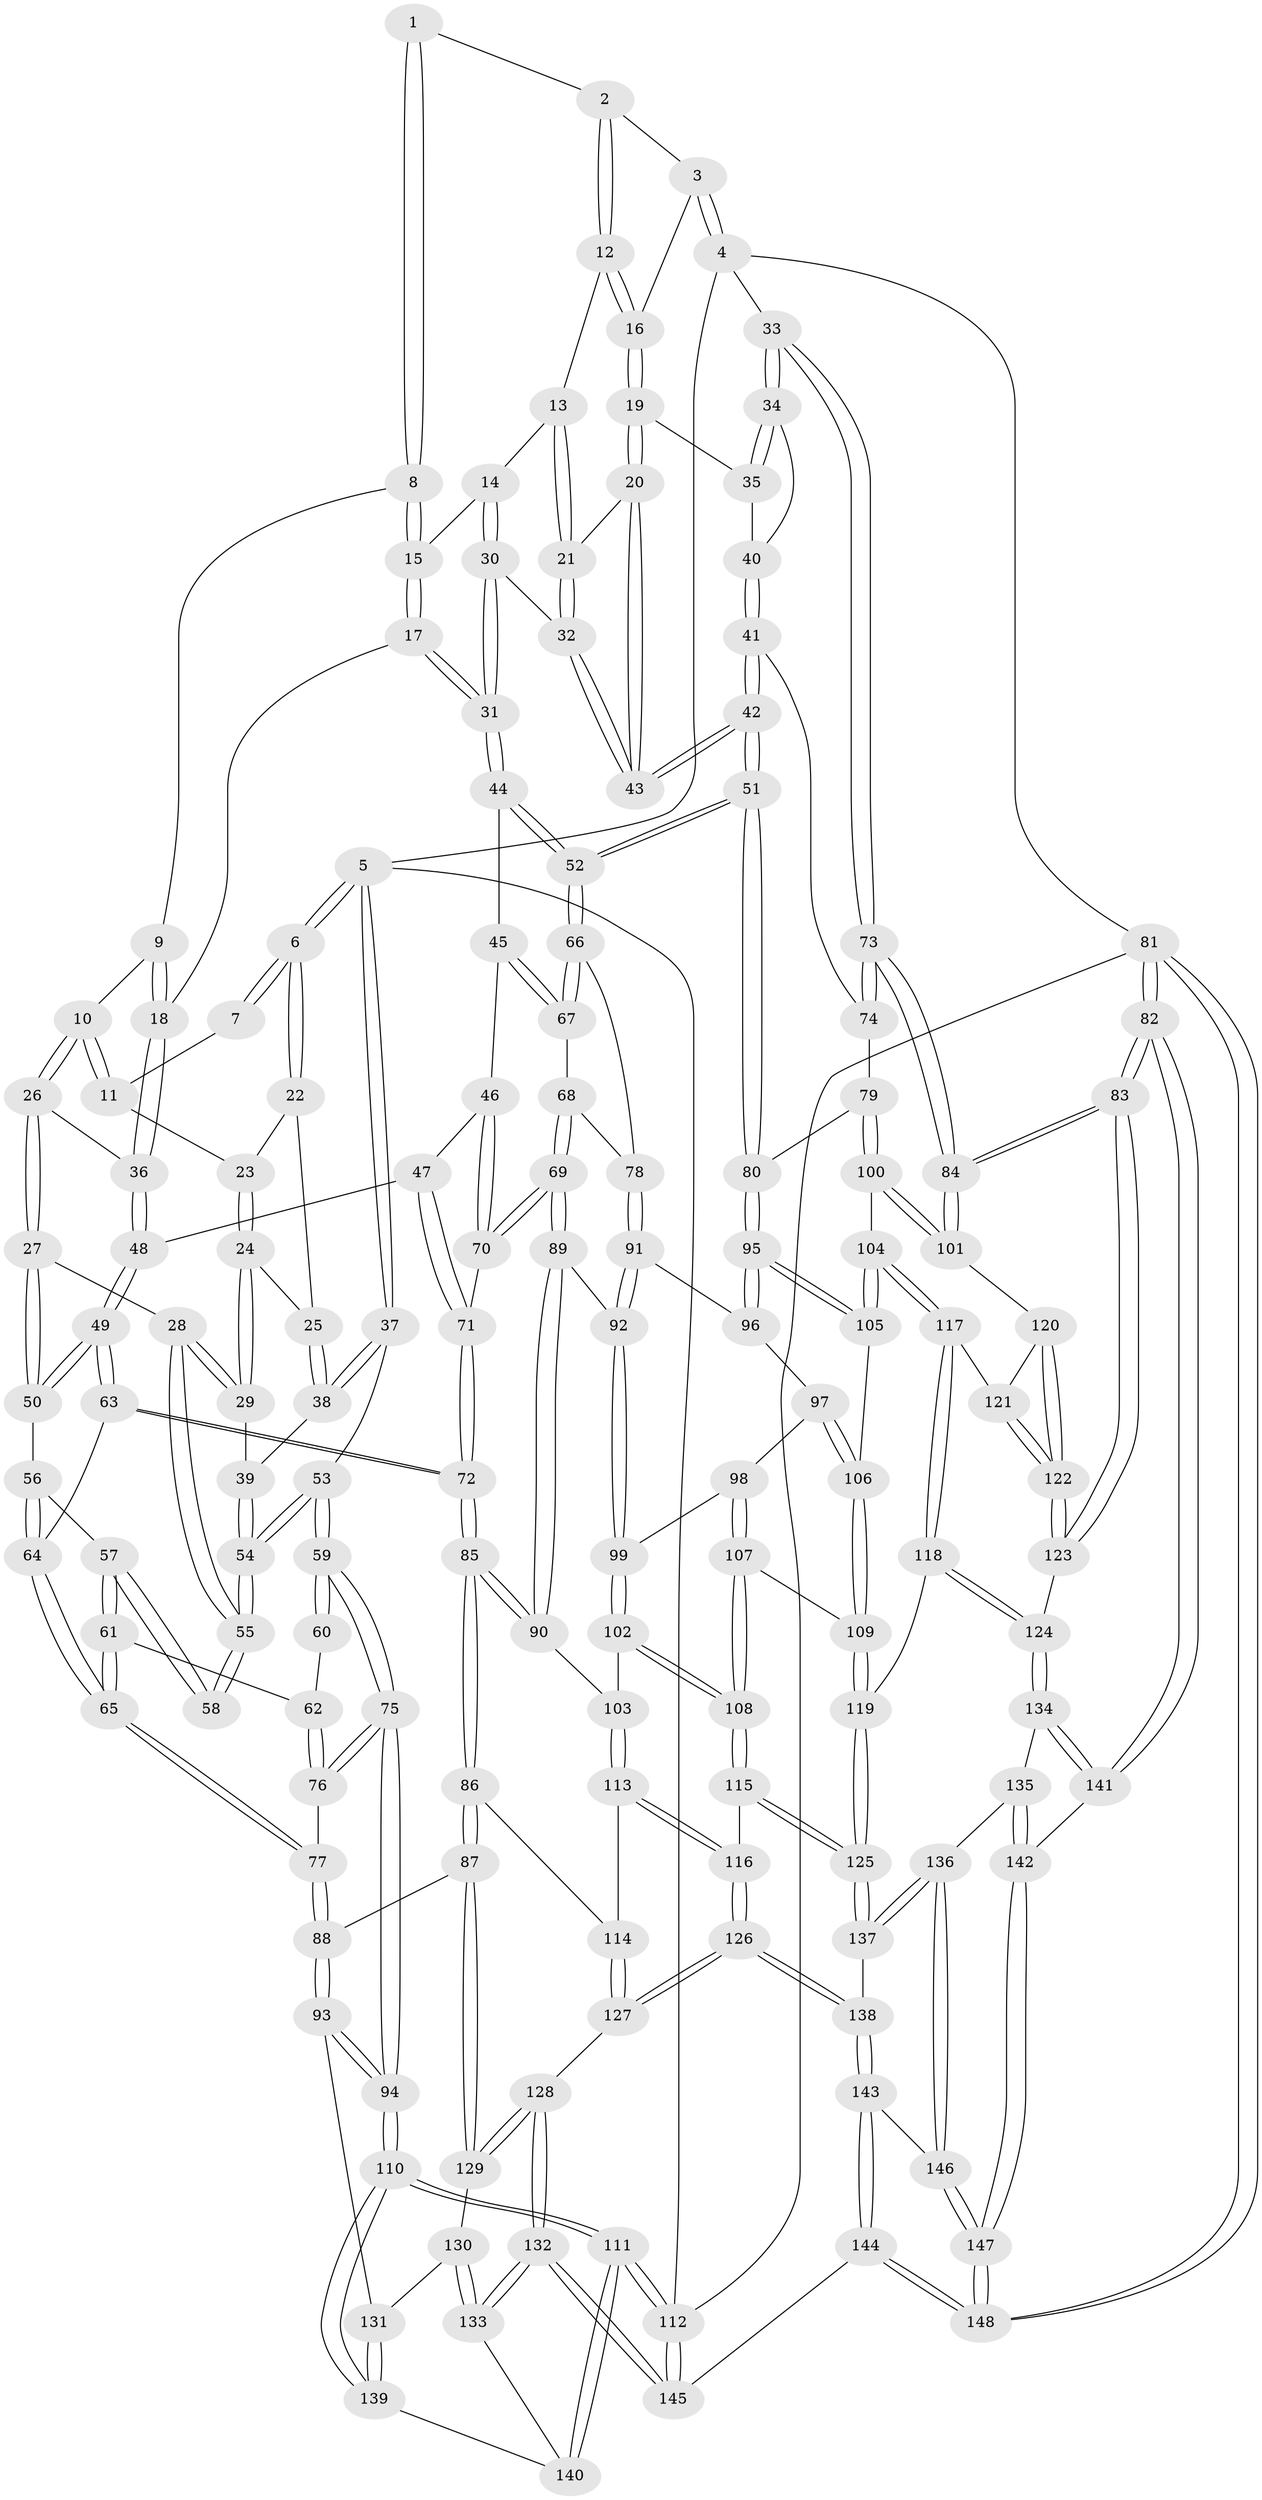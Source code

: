 // coarse degree distribution, {3: 0.09090909090909091, 4: 0.5, 5: 0.29545454545454547, 6: 0.09090909090909091, 2: 0.011363636363636364, 8: 0.011363636363636364}
// Generated by graph-tools (version 1.1) at 2025/42/03/06/25 10:42:35]
// undirected, 148 vertices, 367 edges
graph export_dot {
graph [start="1"]
  node [color=gray90,style=filled];
  1 [pos="+0.4107447019775829+0"];
  2 [pos="+0.5680453665766003+0"];
  3 [pos="+0.9242465754097644+0"];
  4 [pos="+1+0"];
  5 [pos="+0+0"];
  6 [pos="+0+0"];
  7 [pos="+0.2717047172411837+0"];
  8 [pos="+0.40587017370948286+0"];
  9 [pos="+0.3885896048841905+0"];
  10 [pos="+0.22023311683207764+0.10480848222301073"];
  11 [pos="+0.17764427684685496+0.07833219280465108"];
  12 [pos="+0.61745100439972+0.06240422568116563"];
  13 [pos="+0.6162626503780871+0.0660377008245396"];
  14 [pos="+0.6021797671020201+0.09448290921686413"];
  15 [pos="+0.5171779496209975+0.0934215948202865"];
  16 [pos="+0.7489932576986906+0.09189528390055696"];
  17 [pos="+0.4879778573417579+0.15931278300141444"];
  18 [pos="+0.3830892061447997+0.10990517884314975"];
  19 [pos="+0.753287863187459+0.12550047856397503"];
  20 [pos="+0.7398380851226127+0.14070449770866147"];
  21 [pos="+0.6967984501327082+0.1501261911862482"];
  22 [pos="+0.08816264795433802+0.02474810618000232"];
  23 [pos="+0.1549170703464294+0.08179213670600279"];
  24 [pos="+0.11372969562632483+0.13547629126505936"];
  25 [pos="+0.06209530598568374+0.13394561351125178"];
  26 [pos="+0.25231457129349905+0.17005497722188173"];
  27 [pos="+0.18471705229657331+0.24122776108306676"];
  28 [pos="+0.16852398432681595+0.2391362263927731"];
  29 [pos="+0.1615795002430418+0.23494825245490839"];
  30 [pos="+0.594436460785345+0.19835064838645122"];
  31 [pos="+0.5493754424930147+0.24162175045500994"];
  32 [pos="+0.6047571775855973+0.1974692326685246"];
  33 [pos="+1+0"];
  34 [pos="+1+0"];
  35 [pos="+0.7902751581576417+0.14270836935737619"];
  36 [pos="+0.33853374479833975+0.17138715156366577"];
  37 [pos="+0+0"];
  38 [pos="+0.04750999680993295+0.13789041022389661"];
  39 [pos="+0.04662578892419211+0.23232505020504488"];
  40 [pos="+0.8715820586195564+0.252405045429221"];
  41 [pos="+0.820576807062779+0.3562919384971252"];
  42 [pos="+0.7996731992794+0.36961199791975696"];
  43 [pos="+0.7300947457564786+0.24094848209006664"];
  44 [pos="+0.542719592404418+0.2682298925329729"];
  45 [pos="+0.5198851864303553+0.2886762163376806"];
  46 [pos="+0.49337288126304757+0.3020025892490907"];
  47 [pos="+0.3979829208607504+0.3113285743197815"];
  48 [pos="+0.3892794902999744+0.31075278063078504"];
  49 [pos="+0.3266600681901428+0.35968271898932463"];
  50 [pos="+0.21915486066276196+0.3027179476058504"];
  51 [pos="+0.7824234430558328+0.3922252428991532"];
  52 [pos="+0.7696747542813202+0.3934655660666578"];
  53 [pos="+0+0.3729899234811939"];
  54 [pos="+0+0.2893766765135839"];
  55 [pos="+0.10598995263589758+0.317008086255115"];
  56 [pos="+0.18475235384557412+0.3479649818065236"];
  57 [pos="+0.1433291246902023+0.36931467405828433"];
  58 [pos="+0.10895264206071567+0.3374658198542895"];
  59 [pos="+0+0.4150808806292407"];
  60 [pos="+0.10283957913807065+0.3432264462452029"];
  61 [pos="+0.13832103267163234+0.3888789029390029"];
  62 [pos="+0.07109655209022119+0.4027057716046738"];
  63 [pos="+0.3118528713569192+0.4246442240778105"];
  64 [pos="+0.20789046094815442+0.440770880206402"];
  65 [pos="+0.16778838452371914+0.46193163724410685"];
  66 [pos="+0.7645602193682844+0.3965439034991888"];
  67 [pos="+0.573726779209924+0.401314814875132"];
  68 [pos="+0.568010965239447+0.4572342949213421"];
  69 [pos="+0.5173391557207346+0.48508274862792033"];
  70 [pos="+0.5024385658220574+0.4746803451973968"];
  71 [pos="+0.45632554917889895+0.47507099149691046"];
  72 [pos="+0.3435544953485532+0.5157533364875933"];
  73 [pos="+1+0.33202329999843383"];
  74 [pos="+0.9588402271252198+0.3803984381121049"];
  75 [pos="+0+0.42311489713320183"];
  76 [pos="+0.0466167057702918+0.4178071121567936"];
  77 [pos="+0.1557712951969167+0.4799914403960315"];
  78 [pos="+0.6693076505541314+0.4684819819969786"];
  79 [pos="+0.9803249774207239+0.526439217351853"];
  80 [pos="+0.8087436426584904+0.46879043827195976"];
  81 [pos="+1+1"];
  82 [pos="+1+1"];
  83 [pos="+1+0.9743079700687347"];
  84 [pos="+1+0.6072634396564593"];
  85 [pos="+0.33307867362477145+0.576647890890229"];
  86 [pos="+0.30550400650556736+0.6383300049005872"];
  87 [pos="+0.2986537239509942+0.6413970788260538"];
  88 [pos="+0.1419811789893383+0.5866087467370483"];
  89 [pos="+0.5278858195419999+0.5317178796856193"];
  90 [pos="+0.5146756175721058+0.5617916810708923"];
  91 [pos="+0.6478512241174285+0.521155567045162"];
  92 [pos="+0.5807383396454968+0.5437044463699718"];
  93 [pos="+0+0.6374730306974257"];
  94 [pos="+0+0.6123070838945843"];
  95 [pos="+0.804754794034527+0.5865591817987724"];
  96 [pos="+0.6515939768038939+0.5357184012618519"];
  97 [pos="+0.6570320978850892+0.5698870181921732"];
  98 [pos="+0.6196873536918109+0.6029063109254433"];
  99 [pos="+0.6027700602690462+0.5972147541720795"];
  100 [pos="+1+0.5577225387336153"];
  101 [pos="+1+0.6032629199576254"];
  102 [pos="+0.5338221718901485+0.6317026776803889"];
  103 [pos="+0.5218944717140107+0.6227797875736608"];
  104 [pos="+0.815282627988513+0.6007259168246339"];
  105 [pos="+0.8047776802336803+0.5896707617551232"];
  106 [pos="+0.7291712958931226+0.6259013225837576"];
  107 [pos="+0.638937155052667+0.6762731956674176"];
  108 [pos="+0.5818572683550408+0.7121900041390369"];
  109 [pos="+0.6950680019371663+0.6712762650834898"];
  110 [pos="+0+1"];
  111 [pos="+0+1"];
  112 [pos="+0+1"];
  113 [pos="+0.4046543351113456+0.675890235860909"];
  114 [pos="+0.34924516724616683+0.6611854069523849"];
  115 [pos="+0.5733048001741176+0.7382733946834514"];
  116 [pos="+0.49797773631913234+0.7652091467933628"];
  117 [pos="+0.8261645840532377+0.619659550071276"];
  118 [pos="+0.8102880093313967+0.7417611504533547"];
  119 [pos="+0.7280900948857115+0.7496760211198021"];
  120 [pos="+1+0.6261496666454646"];
  121 [pos="+0.88882434303985+0.6528521760932836"];
  122 [pos="+0.9186854757157625+0.7586954871491741"];
  123 [pos="+0.8991912703715979+0.8253303266627006"];
  124 [pos="+0.8907589579119365+0.8277227000402693"];
  125 [pos="+0.6690914362086722+0.8582683245661193"];
  126 [pos="+0.44706596626976647+0.8905796736073817"];
  127 [pos="+0.4211505931244968+0.8748361775755455"];
  128 [pos="+0.30331548156121885+0.8426262346498703"];
  129 [pos="+0.29325683472051484+0.6561312117855933"];
  130 [pos="+0.20991693933401337+0.7411912790222113"];
  131 [pos="+0.1057421591143284+0.7801778594746289"];
  132 [pos="+0.2273967731895889+0.8978131687203554"];
  133 [pos="+0.21659867609724592+0.8914534831131968"];
  134 [pos="+0.8778976143355315+0.841899384486826"];
  135 [pos="+0.8587545872992068+0.8526437401662357"];
  136 [pos="+0.676557931791794+0.8997566986750171"];
  137 [pos="+0.6744058471215235+0.897216805462178"];
  138 [pos="+0.4537658148753581+0.9070077446168078"];
  139 [pos="+0.10885855228415996+0.8024048773817644"];
  140 [pos="+0.1444505282211772+0.8723987599509441"];
  141 [pos="+0.899912538731233+0.9592847973665783"];
  142 [pos="+0.8234102304488616+1"];
  143 [pos="+0.4484534496594739+0.9274476379459722"];
  144 [pos="+0.3424895749191838+1"];
  145 [pos="+0.29662013794889314+1"];
  146 [pos="+0.7013033824198571+1"];
  147 [pos="+0.7192630494370494+1"];
  148 [pos="+0.7205158044303169+1"];
  1 -- 2;
  1 -- 8;
  1 -- 8;
  2 -- 3;
  2 -- 12;
  2 -- 12;
  3 -- 4;
  3 -- 4;
  3 -- 16;
  4 -- 5;
  4 -- 33;
  4 -- 81;
  5 -- 6;
  5 -- 6;
  5 -- 37;
  5 -- 37;
  5 -- 112;
  6 -- 7;
  6 -- 7;
  6 -- 22;
  6 -- 22;
  7 -- 11;
  8 -- 9;
  8 -- 15;
  8 -- 15;
  9 -- 10;
  9 -- 18;
  9 -- 18;
  10 -- 11;
  10 -- 11;
  10 -- 26;
  10 -- 26;
  11 -- 23;
  12 -- 13;
  12 -- 16;
  12 -- 16;
  13 -- 14;
  13 -- 21;
  13 -- 21;
  14 -- 15;
  14 -- 30;
  14 -- 30;
  15 -- 17;
  15 -- 17;
  16 -- 19;
  16 -- 19;
  17 -- 18;
  17 -- 31;
  17 -- 31;
  18 -- 36;
  18 -- 36;
  19 -- 20;
  19 -- 20;
  19 -- 35;
  20 -- 21;
  20 -- 43;
  20 -- 43;
  21 -- 32;
  21 -- 32;
  22 -- 23;
  22 -- 25;
  23 -- 24;
  23 -- 24;
  24 -- 25;
  24 -- 29;
  24 -- 29;
  25 -- 38;
  25 -- 38;
  26 -- 27;
  26 -- 27;
  26 -- 36;
  27 -- 28;
  27 -- 50;
  27 -- 50;
  28 -- 29;
  28 -- 29;
  28 -- 55;
  28 -- 55;
  29 -- 39;
  30 -- 31;
  30 -- 31;
  30 -- 32;
  31 -- 44;
  31 -- 44;
  32 -- 43;
  32 -- 43;
  33 -- 34;
  33 -- 34;
  33 -- 73;
  33 -- 73;
  34 -- 35;
  34 -- 35;
  34 -- 40;
  35 -- 40;
  36 -- 48;
  36 -- 48;
  37 -- 38;
  37 -- 38;
  37 -- 53;
  38 -- 39;
  39 -- 54;
  39 -- 54;
  40 -- 41;
  40 -- 41;
  41 -- 42;
  41 -- 42;
  41 -- 74;
  42 -- 43;
  42 -- 43;
  42 -- 51;
  42 -- 51;
  44 -- 45;
  44 -- 52;
  44 -- 52;
  45 -- 46;
  45 -- 67;
  45 -- 67;
  46 -- 47;
  46 -- 70;
  46 -- 70;
  47 -- 48;
  47 -- 71;
  47 -- 71;
  48 -- 49;
  48 -- 49;
  49 -- 50;
  49 -- 50;
  49 -- 63;
  49 -- 63;
  50 -- 56;
  51 -- 52;
  51 -- 52;
  51 -- 80;
  51 -- 80;
  52 -- 66;
  52 -- 66;
  53 -- 54;
  53 -- 54;
  53 -- 59;
  53 -- 59;
  54 -- 55;
  54 -- 55;
  55 -- 58;
  55 -- 58;
  56 -- 57;
  56 -- 64;
  56 -- 64;
  57 -- 58;
  57 -- 58;
  57 -- 61;
  57 -- 61;
  59 -- 60;
  59 -- 60;
  59 -- 75;
  59 -- 75;
  60 -- 62;
  61 -- 62;
  61 -- 65;
  61 -- 65;
  62 -- 76;
  62 -- 76;
  63 -- 64;
  63 -- 72;
  63 -- 72;
  64 -- 65;
  64 -- 65;
  65 -- 77;
  65 -- 77;
  66 -- 67;
  66 -- 67;
  66 -- 78;
  67 -- 68;
  68 -- 69;
  68 -- 69;
  68 -- 78;
  69 -- 70;
  69 -- 70;
  69 -- 89;
  69 -- 89;
  70 -- 71;
  71 -- 72;
  71 -- 72;
  72 -- 85;
  72 -- 85;
  73 -- 74;
  73 -- 74;
  73 -- 84;
  73 -- 84;
  74 -- 79;
  75 -- 76;
  75 -- 76;
  75 -- 94;
  75 -- 94;
  76 -- 77;
  77 -- 88;
  77 -- 88;
  78 -- 91;
  78 -- 91;
  79 -- 80;
  79 -- 100;
  79 -- 100;
  80 -- 95;
  80 -- 95;
  81 -- 82;
  81 -- 82;
  81 -- 148;
  81 -- 148;
  81 -- 112;
  82 -- 83;
  82 -- 83;
  82 -- 141;
  82 -- 141;
  83 -- 84;
  83 -- 84;
  83 -- 123;
  83 -- 123;
  84 -- 101;
  84 -- 101;
  85 -- 86;
  85 -- 86;
  85 -- 90;
  85 -- 90;
  86 -- 87;
  86 -- 87;
  86 -- 114;
  87 -- 88;
  87 -- 129;
  87 -- 129;
  88 -- 93;
  88 -- 93;
  89 -- 90;
  89 -- 90;
  89 -- 92;
  90 -- 103;
  91 -- 92;
  91 -- 92;
  91 -- 96;
  92 -- 99;
  92 -- 99;
  93 -- 94;
  93 -- 94;
  93 -- 131;
  94 -- 110;
  94 -- 110;
  95 -- 96;
  95 -- 96;
  95 -- 105;
  95 -- 105;
  96 -- 97;
  97 -- 98;
  97 -- 106;
  97 -- 106;
  98 -- 99;
  98 -- 107;
  98 -- 107;
  99 -- 102;
  99 -- 102;
  100 -- 101;
  100 -- 101;
  100 -- 104;
  101 -- 120;
  102 -- 103;
  102 -- 108;
  102 -- 108;
  103 -- 113;
  103 -- 113;
  104 -- 105;
  104 -- 105;
  104 -- 117;
  104 -- 117;
  105 -- 106;
  106 -- 109;
  106 -- 109;
  107 -- 108;
  107 -- 108;
  107 -- 109;
  108 -- 115;
  108 -- 115;
  109 -- 119;
  109 -- 119;
  110 -- 111;
  110 -- 111;
  110 -- 139;
  110 -- 139;
  111 -- 112;
  111 -- 112;
  111 -- 140;
  111 -- 140;
  112 -- 145;
  112 -- 145;
  113 -- 114;
  113 -- 116;
  113 -- 116;
  114 -- 127;
  114 -- 127;
  115 -- 116;
  115 -- 125;
  115 -- 125;
  116 -- 126;
  116 -- 126;
  117 -- 118;
  117 -- 118;
  117 -- 121;
  118 -- 119;
  118 -- 124;
  118 -- 124;
  119 -- 125;
  119 -- 125;
  120 -- 121;
  120 -- 122;
  120 -- 122;
  121 -- 122;
  121 -- 122;
  122 -- 123;
  122 -- 123;
  123 -- 124;
  124 -- 134;
  124 -- 134;
  125 -- 137;
  125 -- 137;
  126 -- 127;
  126 -- 127;
  126 -- 138;
  126 -- 138;
  127 -- 128;
  128 -- 129;
  128 -- 129;
  128 -- 132;
  128 -- 132;
  129 -- 130;
  130 -- 131;
  130 -- 133;
  130 -- 133;
  131 -- 139;
  131 -- 139;
  132 -- 133;
  132 -- 133;
  132 -- 145;
  132 -- 145;
  133 -- 140;
  134 -- 135;
  134 -- 141;
  134 -- 141;
  135 -- 136;
  135 -- 142;
  135 -- 142;
  136 -- 137;
  136 -- 137;
  136 -- 146;
  136 -- 146;
  137 -- 138;
  138 -- 143;
  138 -- 143;
  139 -- 140;
  141 -- 142;
  142 -- 147;
  142 -- 147;
  143 -- 144;
  143 -- 144;
  143 -- 146;
  144 -- 145;
  144 -- 148;
  144 -- 148;
  146 -- 147;
  146 -- 147;
  147 -- 148;
  147 -- 148;
}
